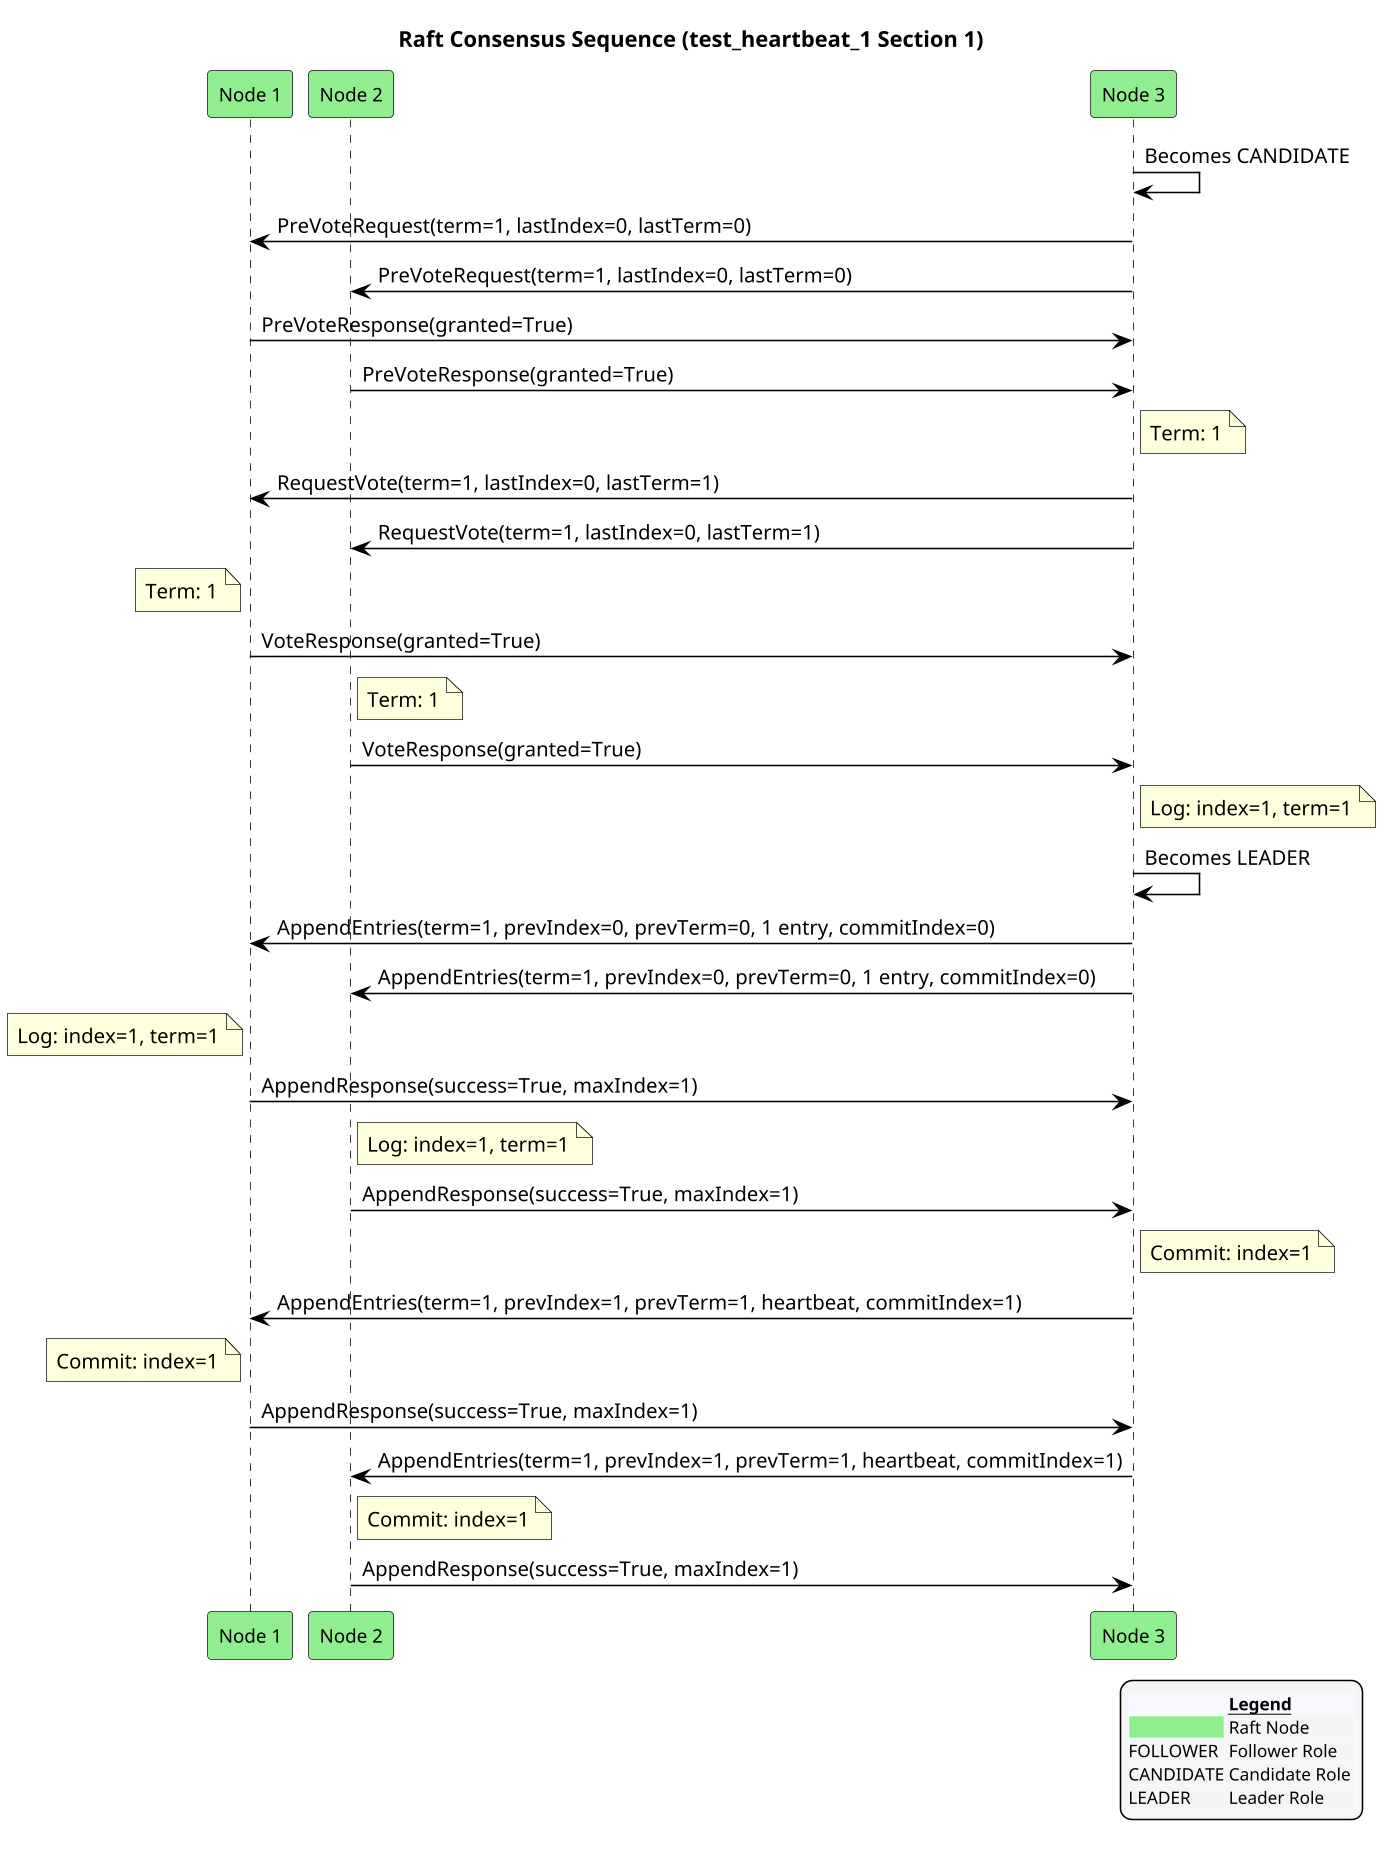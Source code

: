 @startuml
!pragma ratio 0.7
skinparam dpi 150
skinparam monochrome false
skinparam sequence {
  ArrowColor Black
  ActorBorderColor Black
  LifeLineBorderColor Black
  ParticipantFontSize 12
  Padding 10
}
skinparam legend {
  BackgroundColor #F5F5F5
  FontSize 11
}
title Raft Consensus Sequence (test_heartbeat_1 Section 1)

participant "Node 1" as n1 order 10 #Lightgreen
participant "Node 2" as n2 order 20 #Lightgreen
participant "Node 3" as n3 order 30 #Lightgreen
n3 -> n3: Becomes CANDIDATE
n3 -> n1: PreVoteRequest(term=1, lastIndex=0, lastTerm=0)
n3 -> n2: PreVoteRequest(term=1, lastIndex=0, lastTerm=0)
n1 -> n3: PreVoteResponse(granted=True)
n2 -> n3: PreVoteResponse(granted=True)
note right of n3: Term: 1
n3 -> n1: RequestVote(term=1, lastIndex=0, lastTerm=1)
n3 -> n2: RequestVote(term=1, lastIndex=0, lastTerm=1)
note left of n1: Term: 1
n1 -> n3: VoteResponse(granted=True)
note right of n2: Term: 1
n2 -> n3: VoteResponse(granted=True)
note right of n3: Log: index=1, term=1
n3 -> n3: Becomes LEADER
n3 -> n1: AppendEntries(term=1, prevIndex=0, prevTerm=0, 1 entry, commitIndex=0)
n3 -> n2: AppendEntries(term=1, prevIndex=0, prevTerm=0, 1 entry, commitIndex=0)
note left of n1: Log: index=1, term=1
n1 -> n3: AppendResponse(success=True, maxIndex=1)
note right of n2: Log: index=1, term=1
n2 -> n3: AppendResponse(success=True, maxIndex=1)
note right of n3: Commit: index=1
n3 -> n1: AppendEntries(term=1, prevIndex=1, prevTerm=1, heartbeat, commitIndex=1)
note left of n1: Commit: index=1
n1 -> n3: AppendResponse(success=True, maxIndex=1)
n3 -> n2: AppendEntries(term=1, prevIndex=1, prevTerm=1, heartbeat, commitIndex=1)
note right of n2: Commit: index=1
n2 -> n3: AppendResponse(success=True, maxIndex=1)

legend right
  <#GhostWhite,#GhostWhite>|      |= __Legend__ |
  |<#Lightgreen>| Raft Node |
  |FOLLOWER| Follower Role |
  |CANDIDATE| Candidate Role |
  |LEADER| Leader Role |
endlegend
@enduml
